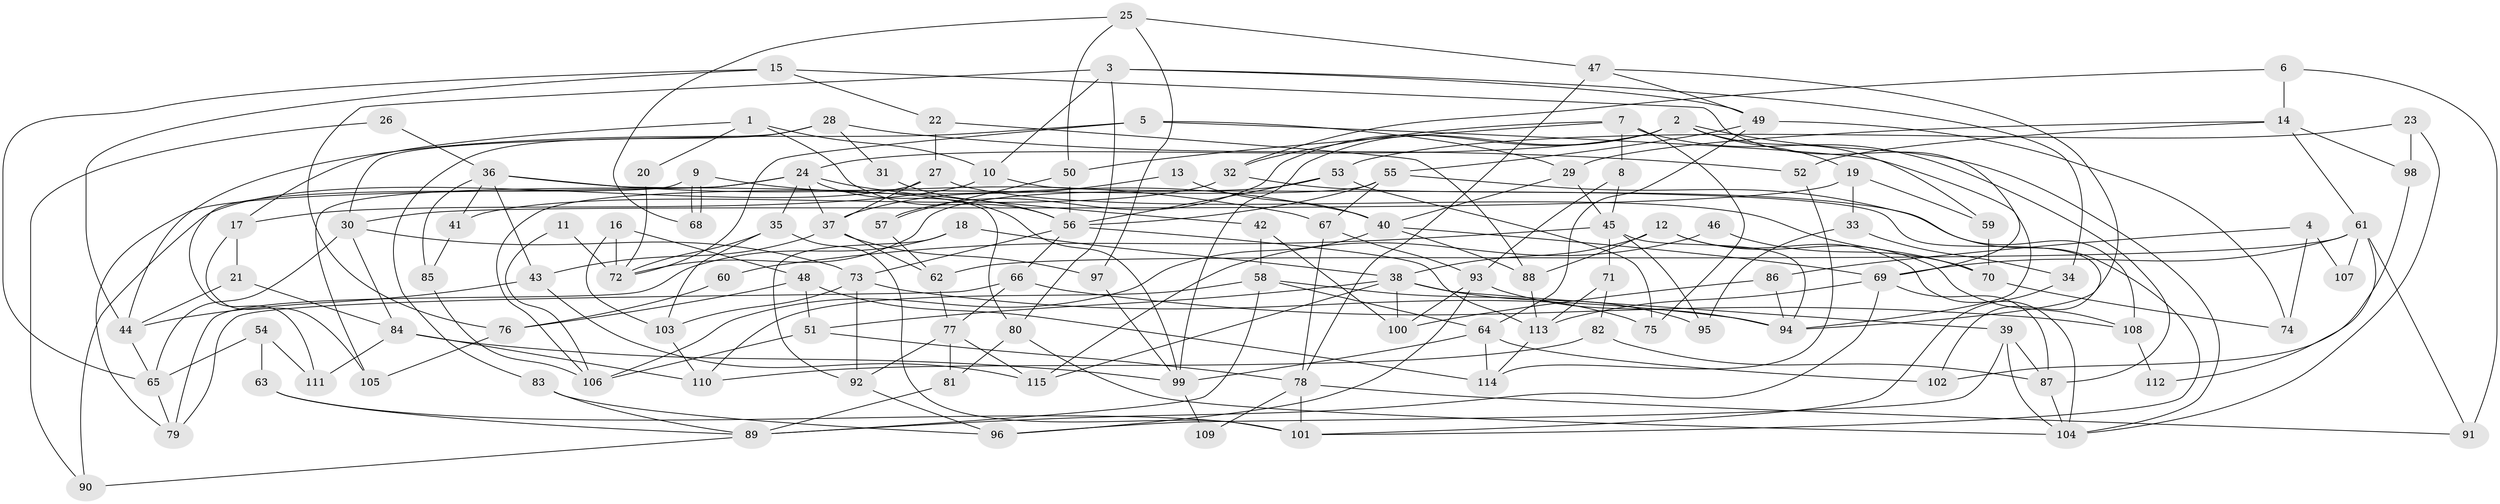 // Generated by graph-tools (version 1.1) at 2025/49/03/09/25 04:49:40]
// undirected, 115 vertices, 230 edges
graph export_dot {
graph [start="1"]
  node [color=gray90,style=filled];
  1;
  2;
  3;
  4;
  5;
  6;
  7;
  8;
  9;
  10;
  11;
  12;
  13;
  14;
  15;
  16;
  17;
  18;
  19;
  20;
  21;
  22;
  23;
  24;
  25;
  26;
  27;
  28;
  29;
  30;
  31;
  32;
  33;
  34;
  35;
  36;
  37;
  38;
  39;
  40;
  41;
  42;
  43;
  44;
  45;
  46;
  47;
  48;
  49;
  50;
  51;
  52;
  53;
  54;
  55;
  56;
  57;
  58;
  59;
  60;
  61;
  62;
  63;
  64;
  65;
  66;
  67;
  68;
  69;
  70;
  71;
  72;
  73;
  74;
  75;
  76;
  77;
  78;
  79;
  80;
  81;
  82;
  83;
  84;
  85;
  86;
  87;
  88;
  89;
  90;
  91;
  92;
  93;
  94;
  95;
  96;
  97;
  98;
  99;
  100;
  101;
  102;
  103;
  104;
  105;
  106;
  107;
  108;
  109;
  110;
  111;
  112;
  113;
  114;
  115;
  1 -- 17;
  1 -- 56;
  1 -- 10;
  1 -- 20;
  2 -- 99;
  2 -- 57;
  2 -- 19;
  2 -- 24;
  2 -- 59;
  2 -- 104;
  3 -- 10;
  3 -- 76;
  3 -- 34;
  3 -- 49;
  3 -- 80;
  4 -- 74;
  4 -- 86;
  4 -- 107;
  5 -- 29;
  5 -- 44;
  5 -- 72;
  5 -- 94;
  6 -- 91;
  6 -- 32;
  6 -- 14;
  7 -- 8;
  7 -- 75;
  7 -- 32;
  7 -- 50;
  7 -- 87;
  8 -- 45;
  8 -- 93;
  9 -- 68;
  9 -- 68;
  9 -- 40;
  9 -- 111;
  10 -- 102;
  10 -- 17;
  11 -- 72;
  11 -- 106;
  12 -- 108;
  12 -- 38;
  12 -- 88;
  12 -- 104;
  13 -- 37;
  13 -- 40;
  14 -- 29;
  14 -- 52;
  14 -- 61;
  14 -- 98;
  15 -- 69;
  15 -- 65;
  15 -- 22;
  15 -- 44;
  16 -- 48;
  16 -- 72;
  16 -- 103;
  17 -- 21;
  17 -- 105;
  18 -- 79;
  18 -- 38;
  18 -- 92;
  19 -- 30;
  19 -- 33;
  19 -- 59;
  20 -- 72;
  21 -- 44;
  21 -- 84;
  22 -- 88;
  22 -- 27;
  23 -- 104;
  23 -- 53;
  23 -- 98;
  24 -- 99;
  24 -- 35;
  24 -- 37;
  24 -- 42;
  24 -- 79;
  24 -- 105;
  25 -- 50;
  25 -- 47;
  25 -- 68;
  25 -- 97;
  26 -- 90;
  26 -- 36;
  27 -- 37;
  27 -- 70;
  27 -- 90;
  28 -- 83;
  28 -- 30;
  28 -- 31;
  28 -- 52;
  29 -- 40;
  29 -- 45;
  30 -- 73;
  30 -- 65;
  30 -- 84;
  31 -- 56;
  32 -- 101;
  32 -- 41;
  33 -- 34;
  33 -- 95;
  34 -- 101;
  35 -- 103;
  35 -- 72;
  35 -- 101;
  36 -- 67;
  36 -- 80;
  36 -- 41;
  36 -- 43;
  36 -- 85;
  37 -- 62;
  37 -- 43;
  37 -- 97;
  38 -- 100;
  38 -- 39;
  38 -- 51;
  38 -- 95;
  38 -- 115;
  39 -- 104;
  39 -- 87;
  39 -- 96;
  40 -- 69;
  40 -- 88;
  40 -- 106;
  41 -- 85;
  42 -- 58;
  42 -- 100;
  43 -- 44;
  43 -- 115;
  44 -- 65;
  45 -- 94;
  45 -- 95;
  45 -- 60;
  45 -- 71;
  46 -- 70;
  46 -- 115;
  47 -- 49;
  47 -- 78;
  47 -- 94;
  48 -- 51;
  48 -- 114;
  48 -- 76;
  49 -- 64;
  49 -- 55;
  49 -- 74;
  50 -- 56;
  50 -- 57;
  51 -- 106;
  51 -- 78;
  52 -- 114;
  53 -- 56;
  53 -- 72;
  53 -- 75;
  54 -- 63;
  54 -- 65;
  54 -- 111;
  55 -- 106;
  55 -- 56;
  55 -- 67;
  55 -- 108;
  56 -- 73;
  56 -- 66;
  56 -- 113;
  57 -- 62;
  58 -- 89;
  58 -- 64;
  58 -- 75;
  58 -- 110;
  59 -- 70;
  60 -- 76;
  61 -- 69;
  61 -- 62;
  61 -- 91;
  61 -- 107;
  61 -- 112;
  62 -- 77;
  63 -- 101;
  63 -- 89;
  64 -- 99;
  64 -- 114;
  64 -- 102;
  65 -- 79;
  66 -- 77;
  66 -- 79;
  66 -- 108;
  67 -- 93;
  67 -- 78;
  69 -- 113;
  69 -- 87;
  69 -- 89;
  70 -- 74;
  71 -- 82;
  71 -- 113;
  73 -- 94;
  73 -- 103;
  73 -- 92;
  76 -- 105;
  77 -- 92;
  77 -- 115;
  77 -- 81;
  78 -- 91;
  78 -- 101;
  78 -- 109;
  80 -- 104;
  80 -- 81;
  81 -- 89;
  82 -- 110;
  82 -- 87;
  83 -- 96;
  83 -- 89;
  84 -- 111;
  84 -- 99;
  84 -- 110;
  85 -- 106;
  86 -- 94;
  86 -- 100;
  87 -- 104;
  88 -- 113;
  89 -- 90;
  92 -- 96;
  93 -- 94;
  93 -- 96;
  93 -- 100;
  97 -- 99;
  98 -- 102;
  99 -- 109;
  103 -- 110;
  108 -- 112;
  113 -- 114;
}
